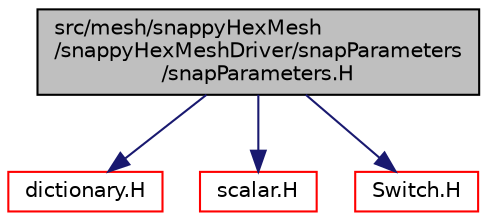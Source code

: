digraph "src/mesh/snappyHexMesh/snappyHexMeshDriver/snapParameters/snapParameters.H"
{
  bgcolor="transparent";
  edge [fontname="Helvetica",fontsize="10",labelfontname="Helvetica",labelfontsize="10"];
  node [fontname="Helvetica",fontsize="10",shape=record];
  Node0 [label="src/mesh/snappyHexMesh\l/snappyHexMeshDriver/snapParameters\l/snapParameters.H",height=0.2,width=0.4,color="black", fillcolor="grey75", style="filled", fontcolor="black"];
  Node0 -> Node1 [color="midnightblue",fontsize="10",style="solid",fontname="Helvetica"];
  Node1 [label="dictionary.H",height=0.2,width=0.4,color="red",URL="$a09506.html"];
  Node0 -> Node41 [color="midnightblue",fontsize="10",style="solid",fontname="Helvetica"];
  Node41 [label="scalar.H",height=0.2,width=0.4,color="red",URL="$a13334.html"];
  Node0 -> Node85 [color="midnightblue",fontsize="10",style="solid",fontname="Helvetica"];
  Node85 [label="Switch.H",height=0.2,width=0.4,color="red",URL="$a12926.html"];
}
